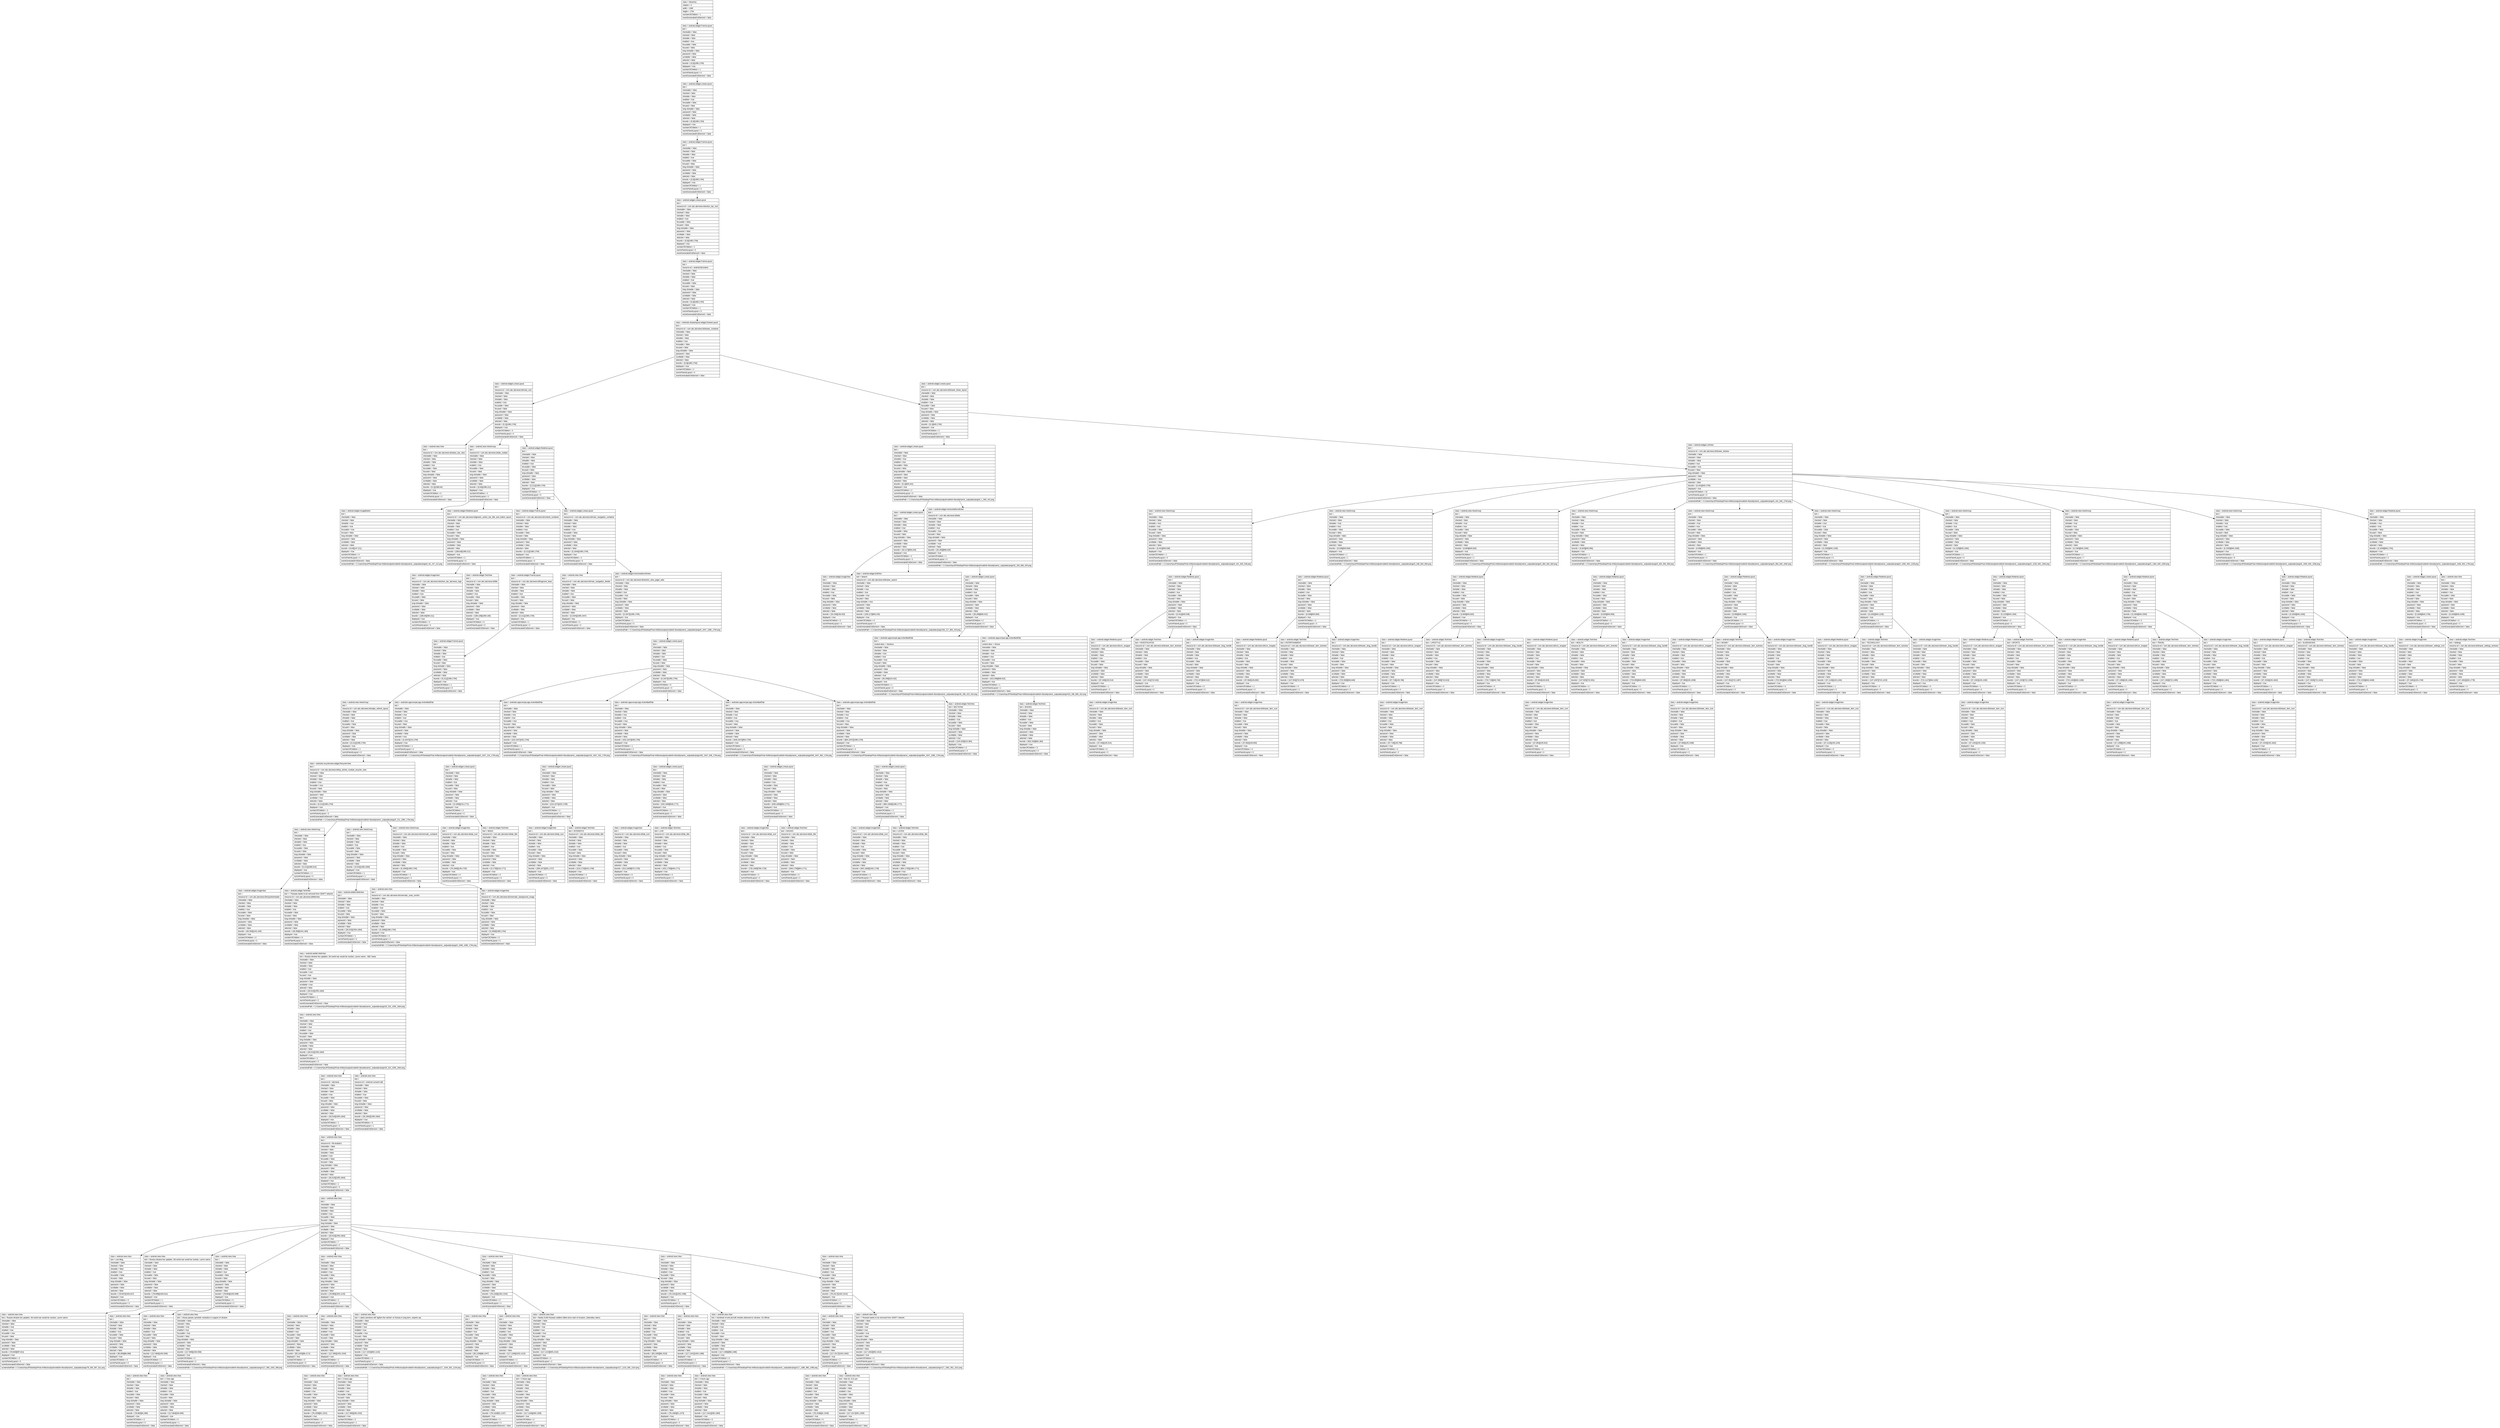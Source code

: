 digraph Layout {

	node [shape=record fontname=Arial];

	0	[label="{class = hierarchy\l|rotation = 0\l|width = 1080\l|height = 1794\l|numberOfChildren = 1\l|eventGeneratedOnElement = false \l}"]
	1	[label="{class = android.widget.FrameLayout\l|text = \l|checkable = false\l|checked = false\l|clickable = false\l|enabled = true\l|focusable = false\l|focused = false\l|long-clickable = false\l|password = false\l|scrollable = false\l|selected = false\l|bounds = [0,0][1080,1794]\l|displayed = true\l|numberOfChildren = 1\l|numInParentLayout = 0\l|eventGeneratedOnElement = false \l}"]
	2	[label="{class = android.widget.LinearLayout\l|text = \l|checkable = false\l|checked = false\l|clickable = false\l|enabled = true\l|focusable = false\l|focused = false\l|long-clickable = false\l|password = false\l|scrollable = false\l|selected = false\l|bounds = [0,0][1080,1794]\l|displayed = true\l|numberOfChildren = 1\l|numInParentLayout = 0\l|eventGeneratedOnElement = false \l}"]
	3	[label="{class = android.widget.FrameLayout\l|text = \l|checkable = false\l|checked = false\l|clickable = false\l|enabled = true\l|focusable = false\l|focused = false\l|long-clickable = false\l|password = false\l|scrollable = false\l|selected = false\l|bounds = [0,0][1080,1794]\l|displayed = true\l|numberOfChildren = 1\l|numInParentLayout = 0\l|eventGeneratedOnElement = false \l}"]
	4	[label="{class = android.widget.LinearLayout\l|text = \l|resource-id = com.abc.abcnews:id/action_bar_root\l|checkable = false\l|checked = false\l|clickable = false\l|enabled = true\l|focusable = false\l|focused = false\l|long-clickable = false\l|password = false\l|scrollable = false\l|selected = false\l|bounds = [0,0][1080,1794]\l|displayed = true\l|numberOfChildren = 1\l|numInParentLayout = 0\l|eventGeneratedOnElement = false \l}"]
	5	[label="{class = android.widget.FrameLayout\l|text = \l|resource-id = android:id/content\l|checkable = false\l|checked = false\l|clickable = false\l|enabled = true\l|focusable = false\l|focused = false\l|long-clickable = false\l|password = false\l|scrollable = false\l|selected = false\l|bounds = [0,0][1080,1794]\l|displayed = true\l|numberOfChildren = 1\l|numInParentLayout = 0\l|eventGeneratedOnElement = false \l}"]
	6	[label="{class = androidx.drawerlayout.widget.DrawerLayout\l|text = \l|resource-id = com.abc.abcnews:id/drawer_container\l|checkable = false\l|checked = false\l|clickable = false\l|enabled = true\l|focusable = false\l|focused = false\l|long-clickable = false\l|password = false\l|scrollable = false\l|selected = false\l|bounds = [0,0][1080,1794]\l|displayed = true\l|numberOfChildren = 2\l|numInParentLayout = 0\l|eventGeneratedOnElement = false \l}"]
	7	[label="{class = android.widget.LinearLayout\l|text = \l|resource-id = com.abc.abcnews:id/main_root\l|checkable = false\l|checked = false\l|clickable = false\l|enabled = true\l|focusable = false\l|focused = false\l|long-clickable = false\l|password = false\l|scrollable = false\l|selected = false\l|bounds = [0,1][1080,1794]\l|displayed = true\l|numberOfChildren = 3\l|numInParentLayout = 0\l|eventGeneratedOnElement = false \l}"]
	8	[label="{class = android.widget.LinearLayout\l|text = \l|resource-id = com.abc.abcnews:id/drawer_linear_layout\l|checkable = false\l|checked = false\l|clickable = false\l|enabled = true\l|focusable = false\l|focused = false\l|long-clickable = false\l|password = false\l|scrollable = false\l|selected = false\l|bounds = [0,1][840,1794]\l|displayed = true\l|numberOfChildren = 2\l|numInParentLayout = 1\l|eventGeneratedOnElement = false \l}"]
	9	[label="{class = android.view.View\l|text = \l|resource-id = com.abc.abcnews:id/status_bar_view\l|checkable = false\l|checked = false\l|clickable = false\l|enabled = true\l|focusable = false\l|focused = false\l|long-clickable = false\l|password = false\l|scrollable = false\l|selected = false\l|bounds = [0,1][1080,64]\l|displayed = true\l|numberOfChildren = 0\l|numInParentLayout = 0\l|eventGeneratedOnElement = false \l}"]
	10	[label="{class = android.view.ViewGroup\l|text = \l|resource-id = com.abc.abcnews:id/abc_toolbar\l|checkable = false\l|checked = false\l|clickable = false\l|enabled = true\l|focusable = false\l|focused = false\l|long-clickable = false\l|password = false\l|scrollable = false\l|selected = false\l|bounds = [0,64][1080,211]\l|displayed = true\l|numberOfChildren = 2\l|numInParentLayout = 0\l|eventGeneratedOnElement = false \l}"]
	11	[label="{class = android.widget.RelativeLayout\l|text = \l|checkable = false\l|checked = false\l|clickable = false\l|enabled = true\l|focusable = false\l|focused = false\l|long-clickable = false\l|password = false\l|scrollable = false\l|selected = false\l|bounds = [0,211][1080,1794]\l|displayed = true\l|numberOfChildren = 2\l|numInParentLayout = 0\l|eventGeneratedOnElement = false \l}"]
	12	[label="{class = android.widget.LinearLayout\l|text = \l|checkable = false\l|checked = false\l|clickable = true\l|enabled = true\l|focusable = false\l|focused = false\l|long-clickable = false\l|password = false\l|scrollable = false\l|selected = false\l|bounds = [0,1][840,441]\l|displayed = true\l|numberOfChildren = 2\l|numInParentLayout = 0\l|eventGeneratedOnElement = false \l|screenshotPath = C:/Users/HyoJP/Desktop/Final-Artifacts\output\models\9-About\dynamic_output\abc/pngs/0_1_840_441.png\l}"]
	13	[label="{class = android.widget.ListView\l|text = \l|resource-id = com.abc.abcnews:id/drawer_listview\l|checkable = false\l|checked = false\l|clickable = false\l|enabled = true\l|focusable = true\l|focused = false\l|long-clickable = false\l|password = false\l|scrollable = true\l|selected = false\l|bounds = [0,441][840,1794]\l|displayed = true\l|numberOfChildren = 10\l|numInParentLayout = 0\l|eventGeneratedOnElement = false \l|screenshotPath = C:/Users/HyoJP/Desktop/Final-Artifacts\output\models\9-About\dynamic_output\abc/pngs/0_441_840_1794.png\l}"]
	14	[label="{class = android.widget.ImageButton\l|text = \l|checkable = false\l|checked = false\l|clickable = true\l|enabled = true\l|focusable = true\l|focused = false\l|long-clickable = false\l|password = false\l|scrollable = false\l|selected = false\l|bounds = [0,64][147,211]\l|displayed = true\l|numberOfChildren = 0\l|numInParentLayout = 0\l|eventGeneratedOnElement = false \l|screenshotPath = C:/Users/HyoJP/Desktop/Final-Artifacts\output\models\9-About\dynamic_output\abc/pngs/0_64_147_211.png\l}"]
	15	[label="{class = android.widget.RelativeLayout\l|text = \l|resource-id = com.abc.abcnews:id/generic_action_bar_title_and_button_layout\l|checkable = false\l|checked = false\l|clickable = false\l|enabled = true\l|focusable = false\l|focused = false\l|long-clickable = false\l|password = false\l|scrollable = false\l|selected = false\l|bounds = [189,64][1080,211]\l|displayed = true\l|numberOfChildren = 2\l|numInParentLayout = 0\l|eventGeneratedOnElement = false \l}"]
	16	[label="{class = android.widget.FrameLayout\l|text = \l|resource-id = com.abc.abcnews:id/content_container\l|checkable = false\l|checked = false\l|clickable = false\l|enabled = true\l|focusable = false\l|focused = false\l|long-clickable = false\l|password = false\l|scrollable = false\l|selected = false\l|bounds = [0,211][1080,1794]\l|displayed = true\l|numberOfChildren = 1\l|numInParentLayout = 0\l|eventGeneratedOnElement = false \l}"]
	17	[label="{class = android.widget.LinearLayout\l|text = \l|resource-id = com.abc.abcnews:id/main_navigation_container\l|checkable = false\l|checked = false\l|clickable = false\l|enabled = true\l|focusable = false\l|focused = false\l|long-clickable = false\l|password = false\l|scrollable = false\l|selected = false\l|bounds = [0,1644][1080,1794]\l|displayed = true\l|numberOfChildren = 2\l|numInParentLayout = 0\l|eventGeneratedOnElement = false \l}"]
	18	[label="{class = android.widget.LinearLayout\l|text = \l|checkable = false\l|checked = false\l|clickable = false\l|enabled = true\l|focusable = false\l|focused = false\l|long-clickable = false\l|password = false\l|scrollable = false\l|selected = false\l|bounds = [34,117][806,243]\l|displayed = true\l|numberOfChildren = 2\l|numInParentLayout = 0\l|eventGeneratedOnElement = false \l}"]
	19	[label="{class = android.widget.HorizontalScrollView\l|text = \l|resource-id = com.abc.abcnews:id/tabs\l|checkable = false\l|checked = false\l|clickable = false\l|enabled = true\l|focusable = true\l|focused = false\l|long-clickable = false\l|password = false\l|scrollable = true\l|selected = false\l|bounds = [32,293][808,425]\l|displayed = true\l|numberOfChildren = 1\l|numInParentLayout = 0\l|eventGeneratedOnElement = false \l|screenshotPath = C:/Users/HyoJP/Desktop/Final-Artifacts\output\models\9-About\dynamic_output\abc/pngs/32_293_808_425.png\l}"]
	20	[label="{class = android.view.ViewGroup\l|text = \l|checkable = false\l|checked = false\l|clickable = true\l|enabled = true\l|focusable = false\l|focused = false\l|long-clickable = false\l|password = false\l|scrollable = false\l|selected = false\l|bounds = [0,441][840,548]\l|displayed = true\l|numberOfChildren = 1\l|numInParentLayout = 0\l|eventGeneratedOnElement = false \l|screenshotPath = C:/Users/HyoJP/Desktop/Final-Artifacts\output\models\9-About\dynamic_output\abc/pngs/0_441_840_548.png\l}"]
	21	[label="{class = android.view.ViewGroup\l|text = \l|checkable = false\l|checked = false\l|clickable = true\l|enabled = true\l|focusable = false\l|focused = false\l|long-clickable = false\l|password = false\l|scrollable = false\l|selected = false\l|bounds = [0,548][840,684]\l|displayed = true\l|numberOfChildren = 1\l|numInParentLayout = 1\l|eventGeneratedOnElement = false \l|screenshotPath = C:/Users/HyoJP/Desktop/Final-Artifacts\output\models\9-About\dynamic_output\abc/pngs/0_548_840_684.png\l}"]
	22	[label="{class = android.view.ViewGroup\l|text = \l|checkable = false\l|checked = false\l|clickable = true\l|enabled = true\l|focusable = false\l|focused = false\l|long-clickable = false\l|password = false\l|scrollable = false\l|selected = false\l|bounds = [0,684][840,820]\l|displayed = true\l|numberOfChildren = 1\l|numInParentLayout = 2\l|eventGeneratedOnElement = false \l|screenshotPath = C:/Users/HyoJP/Desktop/Final-Artifacts\output\models\9-About\dynamic_output\abc/pngs/0_684_840_820.png\l}"]
	23	[label="{class = android.view.ViewGroup\l|text = \l|checkable = false\l|checked = false\l|clickable = true\l|enabled = true\l|focusable = false\l|focused = false\l|long-clickable = false\l|password = false\l|scrollable = false\l|selected = false\l|bounds = [0,820][840,956]\l|displayed = true\l|numberOfChildren = 1\l|numInParentLayout = 3\l|eventGeneratedOnElement = false \l|screenshotPath = C:/Users/HyoJP/Desktop/Final-Artifacts\output\models\9-About\dynamic_output\abc/pngs/0_820_840_956.png\l}"]
	24	[label="{class = android.view.ViewGroup\l|text = \l|checkable = false\l|checked = false\l|clickable = true\l|enabled = true\l|focusable = false\l|focused = false\l|long-clickable = false\l|password = false\l|scrollable = false\l|selected = false\l|bounds = [0,956][840,1092]\l|displayed = true\l|numberOfChildren = 1\l|numInParentLayout = 4\l|eventGeneratedOnElement = false \l|screenshotPath = C:/Users/HyoJP/Desktop/Final-Artifacts\output\models\9-About\dynamic_output\abc/pngs/0_956_840_1092.png\l}"]
	25	[label="{class = android.view.ViewGroup\l|text = \l|checkable = false\l|checked = false\l|clickable = true\l|enabled = true\l|focusable = false\l|focused = false\l|long-clickable = false\l|password = false\l|scrollable = false\l|selected = false\l|bounds = [0,1092][840,1228]\l|displayed = true\l|numberOfChildren = 1\l|numInParentLayout = 5\l|eventGeneratedOnElement = false \l|screenshotPath = C:/Users/HyoJP/Desktop/Final-Artifacts\output\models\9-About\dynamic_output\abc/pngs/0_1092_840_1228.png\l}"]
	26	[label="{class = android.view.ViewGroup\l|text = \l|checkable = false\l|checked = false\l|clickable = true\l|enabled = true\l|focusable = false\l|focused = false\l|long-clickable = false\l|password = false\l|scrollable = false\l|selected = false\l|bounds = [0,1228][840,1364]\l|displayed = true\l|numberOfChildren = 1\l|numInParentLayout = 6\l|eventGeneratedOnElement = false \l|screenshotPath = C:/Users/HyoJP/Desktop/Final-Artifacts\output\models\9-About\dynamic_output\abc/pngs/0_1228_840_1364.png\l}"]
	27	[label="{class = android.view.ViewGroup\l|text = \l|checkable = false\l|checked = false\l|clickable = true\l|enabled = true\l|focusable = false\l|focused = false\l|long-clickable = false\l|password = false\l|scrollable = false\l|selected = false\l|bounds = [0,1364][840,1500]\l|displayed = true\l|numberOfChildren = 1\l|numInParentLayout = 7\l|eventGeneratedOnElement = false \l|screenshotPath = C:/Users/HyoJP/Desktop/Final-Artifacts\output\models\9-About\dynamic_output\abc/pngs/0_1364_840_1500.png\l}"]
	28	[label="{class = android.view.ViewGroup\l|text = \l|checkable = false\l|checked = false\l|clickable = true\l|enabled = true\l|focusable = false\l|focused = false\l|long-clickable = false\l|password = false\l|scrollable = false\l|selected = false\l|bounds = [0,1500][840,1636]\l|displayed = true\l|numberOfChildren = 1\l|numInParentLayout = 8\l|eventGeneratedOnElement = false \l|screenshotPath = C:/Users/HyoJP/Desktop/Final-Artifacts\output\models\9-About\dynamic_output\abc/pngs/0_1500_840_1636.png\l}"]
	29	[label="{class = android.widget.RelativeLayout\l|text = \l|checkable = false\l|checked = false\l|clickable = true\l|enabled = true\l|focusable = false\l|focused = false\l|long-clickable = false\l|password = false\l|scrollable = false\l|selected = false\l|bounds = [0,1636][840,1794]\l|displayed = true\l|numberOfChildren = 2\l|numInParentLayout = 0\l|eventGeneratedOnElement = false \l|screenshotPath = C:/Users/HyoJP/Desktop/Final-Artifacts\output\models\9-About\dynamic_output\abc/pngs/0_1636_840_1794.png\l}"]
	30	[label="{class = android.widget.ImageView\l|text = \l|resource-id = com.abc.abcnews:id/action_bar_abcnews_logo\l|checkable = false\l|checked = false\l|clickable = false\l|enabled = true\l|focusable = false\l|focused = false\l|long-clickable = false\l|password = false\l|scrollable = false\l|selected = false\l|bounds = [189,64][484,211]\l|displayed = true\l|numberOfChildren = 0\l|numInParentLayout = 0\l|eventGeneratedOnElement = false \l}"]
	31	[label="{class = android.widget.TextView\l|text = \l|resource-id = com.abc.abcnews:id/title\l|checkable = false\l|checked = false\l|clickable = false\l|enabled = true\l|focusable = false\l|focused = false\l|long-clickable = false\l|password = false\l|scrollable = false\l|selected = false\l|bounds = [189,109][1080,166]\l|displayed = true\l|numberOfChildren = 0\l|numInParentLayout = 0\l|eventGeneratedOnElement = false \l}"]
	32	[label="{class = android.widget.FrameLayout\l|text = \l|resource-id = com.abc.abcnews:id/fragment_base\l|checkable = false\l|checked = false\l|clickable = false\l|enabled = true\l|focusable = false\l|focused = false\l|long-clickable = false\l|password = false\l|scrollable = false\l|selected = false\l|bounds = [0,211][1080,1794]\l|displayed = true\l|numberOfChildren = 1\l|numInParentLayout = 0\l|eventGeneratedOnElement = false \l}"]
	33	[label="{class = android.view.View\l|text = \l|resource-id = com.abc.abcnews:id/main_navigation_divider\l|checkable = false\l|checked = false\l|clickable = false\l|enabled = true\l|focusable = false\l|focused = false\l|long-clickable = false\l|password = false\l|scrollable = false\l|selected = false\l|bounds = [0,1644][1080,1647]\l|displayed = true\l|numberOfChildren = 0\l|numInParentLayout = 0\l|eventGeneratedOnElement = false \l}"]
	34	[label="{class = android.widget.HorizontalScrollView\l|text = \l|resource-id = com.abc.abcnews:id/section_view_pager_tabs\l|checkable = false\l|checked = false\l|clickable = false\l|enabled = true\l|focusable = true\l|focused = false\l|long-clickable = false\l|password = false\l|scrollable = false\l|selected = false\l|bounds = [0,1647][1080,1794]\l|displayed = true\l|numberOfChildren = 1\l|numInParentLayout = 0\l|eventGeneratedOnElement = false \l|screenshotPath = C:/Users/HyoJP/Desktop/Final-Artifacts\output\models\9-About\dynamic_output\abc/pngs/0_1647_1080_1794.png\l}"]
	35	[label="{class = android.widget.ImageView\l|text = \l|checkable = false\l|checked = false\l|clickable = false\l|enabled = true\l|focusable = false\l|focused = false\l|long-clickable = false\l|password = false\l|scrollable = false\l|selected = false\l|bounds = [34,156][158,203]\l|displayed = true\l|numberOfChildren = 0\l|numInParentLayout = 0\l|eventGeneratedOnElement = false \l}"]
	36	[label="{class = android.widget.EditText\l|text = Search\l|resource-id = com.abc.abcnews:id/drawer_search\l|checkable = false\l|checked = false\l|clickable = true\l|enabled = true\l|focusable = true\l|focused = false\l|long-clickable = true\l|password = false\l|scrollable = false\l|selected = false\l|bounds = [158,117][806,243]\l|displayed = true\l|numberOfChildren = 0\l|numInParentLayout = 0\l|eventGeneratedOnElement = false \l|screenshotPath = C:/Users/HyoJP/Desktop/Final-Artifacts\output\models\9-About\dynamic_output\abc/pngs/158_117_806_243.png\l}"]
	37	[label="{class = android.widget.LinearLayout\l|text = \l|checkable = false\l|checked = false\l|clickable = false\l|enabled = true\l|focusable = false\l|focused = false\l|long-clickable = false\l|password = false\l|scrollable = false\l|selected = false\l|bounds = [35,296][808,422]\l|displayed = true\l|numberOfChildren = 2\l|numInParentLayout = 0\l|eventGeneratedOnElement = false \l}"]
	38	[label="{class = android.widget.RelativeLayout\l|text = \l|checkable = false\l|checked = false\l|clickable = false\l|enabled = true\l|focusable = false\l|focused = false\l|long-clickable = false\l|password = false\l|scrollable = false\l|selected = false\l|bounds = [0,441][840,548]\l|displayed = true\l|numberOfChildren = 3\l|numInParentLayout = 0\l|eventGeneratedOnElement = false \l}"]
	39	[label="{class = android.widget.RelativeLayout\l|text = \l|checkable = false\l|checked = false\l|clickable = false\l|enabled = true\l|focusable = false\l|focused = false\l|long-clickable = false\l|password = false\l|scrollable = false\l|selected = false\l|bounds = [0,548][840,684]\l|displayed = true\l|numberOfChildren = 3\l|numInParentLayout = 0\l|eventGeneratedOnElement = false \l}"]
	40	[label="{class = android.widget.RelativeLayout\l|text = \l|checkable = false\l|checked = false\l|clickable = false\l|enabled = true\l|focusable = false\l|focused = false\l|long-clickable = false\l|password = false\l|scrollable = false\l|selected = false\l|bounds = [0,684][840,820]\l|displayed = true\l|numberOfChildren = 3\l|numInParentLayout = 0\l|eventGeneratedOnElement = false \l}"]
	41	[label="{class = android.widget.RelativeLayout\l|text = \l|checkable = false\l|checked = false\l|clickable = false\l|enabled = true\l|focusable = false\l|focused = false\l|long-clickable = false\l|password = false\l|scrollable = false\l|selected = false\l|bounds = [0,820][840,956]\l|displayed = true\l|numberOfChildren = 3\l|numInParentLayout = 0\l|eventGeneratedOnElement = false \l}"]
	42	[label="{class = android.widget.RelativeLayout\l|text = \l|checkable = false\l|checked = false\l|clickable = false\l|enabled = true\l|focusable = false\l|focused = false\l|long-clickable = false\l|password = false\l|scrollable = false\l|selected = false\l|bounds = [0,956][840,1092]\l|displayed = true\l|numberOfChildren = 3\l|numInParentLayout = 0\l|eventGeneratedOnElement = false \l}"]
	43	[label="{class = android.widget.RelativeLayout\l|text = \l|checkable = false\l|checked = false\l|clickable = false\l|enabled = true\l|focusable = false\l|focused = false\l|long-clickable = false\l|password = false\l|scrollable = false\l|selected = false\l|bounds = [0,1092][840,1228]\l|displayed = true\l|numberOfChildren = 3\l|numInParentLayout = 0\l|eventGeneratedOnElement = false \l}"]
	44	[label="{class = android.widget.RelativeLayout\l|text = \l|checkable = false\l|checked = false\l|clickable = false\l|enabled = true\l|focusable = false\l|focused = false\l|long-clickable = false\l|password = false\l|scrollable = false\l|selected = false\l|bounds = [0,1228][840,1364]\l|displayed = true\l|numberOfChildren = 3\l|numInParentLayout = 0\l|eventGeneratedOnElement = false \l}"]
	45	[label="{class = android.widget.RelativeLayout\l|text = \l|checkable = false\l|checked = false\l|clickable = false\l|enabled = true\l|focusable = false\l|focused = false\l|long-clickable = false\l|password = false\l|scrollable = false\l|selected = false\l|bounds = [0,1364][840,1500]\l|displayed = true\l|numberOfChildren = 3\l|numInParentLayout = 0\l|eventGeneratedOnElement = false \l}"]
	46	[label="{class = android.widget.RelativeLayout\l|text = \l|checkable = false\l|checked = false\l|clickable = false\l|enabled = true\l|focusable = false\l|focused = false\l|long-clickable = false\l|password = false\l|scrollable = false\l|selected = false\l|bounds = [0,1500][840,1636]\l|displayed = true\l|numberOfChildren = 3\l|numInParentLayout = 0\l|eventGeneratedOnElement = false \l}"]
	47	[label="{class = android.widget.LinearLayout\l|text = \l|checkable = false\l|checked = false\l|clickable = false\l|enabled = true\l|focusable = false\l|focused = false\l|long-clickable = false\l|password = false\l|scrollable = false\l|selected = false\l|bounds = [0,1636][840,1794]\l|displayed = true\l|numberOfChildren = 2\l|numInParentLayout = 0\l|eventGeneratedOnElement = false \l}"]
	48	[label="{class = android.view.View\l|text = \l|checkable = false\l|checked = false\l|clickable = false\l|enabled = true\l|focusable = false\l|focused = false\l|long-clickable = false\l|password = false\l|scrollable = false\l|selected = false\l|bounds = [0,1636][840,1639]\l|displayed = true\l|numberOfChildren = 0\l|numInParentLayout = 0\l|eventGeneratedOnElement = false \l}"]
	49	[label="{class = android.widget.FrameLayout\l|text = \l|checkable = false\l|checked = false\l|clickable = false\l|enabled = true\l|focusable = false\l|focused = false\l|long-clickable = false\l|password = false\l|scrollable = false\l|selected = false\l|bounds = [0,211][1080,1794]\l|displayed = true\l|numberOfChildren = 1\l|numInParentLayout = 0\l|eventGeneratedOnElement = false \l}"]
	50	[label="{class = android.widget.LinearLayout\l|text = \l|checkable = false\l|checked = false\l|clickable = false\l|enabled = true\l|focusable = false\l|focused = false\l|long-clickable = false\l|password = false\l|scrollable = false\l|selected = false\l|bounds = [0,1647][1080,1794]\l|displayed = true\l|numberOfChildren = 5\l|numInParentLayout = 0\l|eventGeneratedOnElement = false \l}"]
	51	[label="{class = androidx.appcompat.app.ActionBar$Tab\l|text = \l|content-desc = Sections\l|checkable = false\l|checked = false\l|clickable = true\l|enabled = true\l|focusable = true\l|focused = false\l|long-clickable = false\l|password = false\l|scrollable = false\l|selected = true\l|bounds = [35,296][423,422]\l|displayed = true\l|numberOfChildren = 1\l|numInParentLayout = 0\l|eventGeneratedOnElement = false \l|screenshotPath = C:/Users/HyoJP/Desktop/Final-Artifacts\output\models\9-About\dynamic_output\abc/pngs/35_296_423_422.png\l}"]
	52	[label="{class = androidx.appcompat.app.ActionBar$Tab\l|text = \l|content-desc = Shows\l|checkable = false\l|checked = false\l|clickable = true\l|enabled = true\l|focusable = true\l|focused = false\l|long-clickable = false\l|password = false\l|scrollable = false\l|selected = false\l|bounds = [423,296][808,422]\l|displayed = true\l|numberOfChildren = 1\l|numInParentLayout = 1\l|eventGeneratedOnElement = false \l|screenshotPath = C:/Users/HyoJP/Desktop/Final-Artifacts\output\models\9-About\dynamic_output\abc/pngs/423_296_808_422.png\l}"]
	53	[label="{class = android.widget.RelativeLayout\l|text = \l|resource-id = com.abc.abcnews:id/icon_wrapper\l|checkable = false\l|checked = false\l|clickable = false\l|enabled = true\l|focusable = false\l|focused = false\l|long-clickable = false\l|password = false\l|scrollable = false\l|selected = false\l|bounds = [37,446][105,514]\l|displayed = true\l|numberOfChildren = 1\l|numInParentLayout = 0\l|eventGeneratedOnElement = false \l}"]
	54	[label="{class = android.widget.TextView\l|text = INVESTIGATIVE\l|resource-id = com.abc.abcnews:id/drawer_item_textview\l|checkable = false\l|checked = false\l|clickable = false\l|enabled = true\l|focusable = false\l|focused = false\l|long-clickable = false\l|password = false\l|scrollable = false\l|selected = false\l|bounds = [147,441][722,543]\l|displayed = true\l|numberOfChildren = 0\l|numInParentLayout = 0\l|eventGeneratedOnElement = false \l}"]
	55	[label="{class = android.widget.ImageView\l|text = \l|resource-id = com.abc.abcnews:id/drawer_drag_handle\l|checkable = false\l|checked = false\l|clickable = false\l|enabled = true\l|focusable = false\l|focused = false\l|long-clickable = false\l|password = false\l|scrollable = false\l|selected = false\l|bounds = [722,447][840,512]\l|displayed = true\l|numberOfChildren = 0\l|numInParentLayout = 0\l|eventGeneratedOnElement = false \l}"]
	56	[label="{class = android.widget.RelativeLayout\l|text = \l|resource-id = com.abc.abcnews:id/icon_wrapper\l|checkable = false\l|checked = false\l|clickable = false\l|enabled = true\l|focusable = false\l|focused = false\l|long-clickable = false\l|password = false\l|scrollable = false\l|selected = false\l|bounds = [37,582][105,650]\l|displayed = true\l|numberOfChildren = 1\l|numInParentLayout = 0\l|eventGeneratedOnElement = false \l}"]
	57	[label="{class = android.widget.TextView\l|text = ENTERTAINMENT\l|resource-id = com.abc.abcnews:id/drawer_item_textview\l|checkable = false\l|checked = false\l|clickable = false\l|enabled = true\l|focusable = false\l|focused = false\l|long-clickable = false\l|password = false\l|scrollable = false\l|selected = false\l|bounds = [147,553][722,679]\l|displayed = true\l|numberOfChildren = 0\l|numInParentLayout = 0\l|eventGeneratedOnElement = false \l}"]
	58	[label="{class = android.widget.ImageView\l|text = \l|resource-id = com.abc.abcnews:id/drawer_drag_handle\l|checkable = false\l|checked = false\l|clickable = false\l|enabled = true\l|focusable = false\l|focused = false\l|long-clickable = false\l|password = false\l|scrollable = false\l|selected = false\l|bounds = [722,583][840,648]\l|displayed = true\l|numberOfChildren = 0\l|numInParentLayout = 0\l|eventGeneratedOnElement = false \l}"]
	59	[label="{class = android.widget.RelativeLayout\l|text = \l|resource-id = com.abc.abcnews:id/icon_wrapper\l|checkable = false\l|checked = false\l|clickable = false\l|enabled = true\l|focusable = false\l|focused = false\l|long-clickable = false\l|password = false\l|scrollable = false\l|selected = false\l|bounds = [37,718][105,786]\l|displayed = true\l|numberOfChildren = 1\l|numInParentLayout = 0\l|eventGeneratedOnElement = false \l}"]
	60	[label="{class = android.widget.TextView\l|text = LIFESTYLE\l|resource-id = com.abc.abcnews:id/drawer_item_textview\l|checkable = false\l|checked = false\l|clickable = false\l|enabled = true\l|focusable = false\l|focused = false\l|long-clickable = false\l|password = false\l|scrollable = false\l|selected = false\l|bounds = [147,689][722,815]\l|displayed = true\l|numberOfChildren = 0\l|numInParentLayout = 0\l|eventGeneratedOnElement = false \l}"]
	61	[label="{class = android.widget.ImageView\l|text = \l|resource-id = com.abc.abcnews:id/drawer_drag_handle\l|checkable = false\l|checked = false\l|clickable = false\l|enabled = true\l|focusable = false\l|focused = false\l|long-clickable = false\l|password = false\l|scrollable = false\l|selected = false\l|bounds = [722,719][840,784]\l|displayed = true\l|numberOfChildren = 0\l|numInParentLayout = 0\l|eventGeneratedOnElement = false \l}"]
	62	[label="{class = android.widget.RelativeLayout\l|text = \l|resource-id = com.abc.abcnews:id/icon_wrapper\l|checkable = false\l|checked = false\l|clickable = false\l|enabled = true\l|focusable = false\l|focused = false\l|long-clickable = false\l|password = false\l|scrollable = false\l|selected = false\l|bounds = [37,854][105,922]\l|displayed = true\l|numberOfChildren = 1\l|numInParentLayout = 0\l|eventGeneratedOnElement = false \l}"]
	63	[label="{class = android.widget.TextView\l|text = HEALTH\l|resource-id = com.abc.abcnews:id/drawer_item_textview\l|checkable = false\l|checked = false\l|clickable = false\l|enabled = true\l|focusable = false\l|focused = false\l|long-clickable = false\l|password = false\l|scrollable = false\l|selected = false\l|bounds = [147,825][722,951]\l|displayed = true\l|numberOfChildren = 0\l|numInParentLayout = 0\l|eventGeneratedOnElement = false \l}"]
	64	[label="{class = android.widget.ImageView\l|text = \l|resource-id = com.abc.abcnews:id/drawer_drag_handle\l|checkable = false\l|checked = false\l|clickable = false\l|enabled = true\l|focusable = false\l|focused = false\l|long-clickable = false\l|password = false\l|scrollable = false\l|selected = false\l|bounds = [722,855][840,920]\l|displayed = true\l|numberOfChildren = 0\l|numInParentLayout = 0\l|eventGeneratedOnElement = false \l}"]
	65	[label="{class = android.widget.RelativeLayout\l|text = \l|resource-id = com.abc.abcnews:id/icon_wrapper\l|checkable = false\l|checked = false\l|clickable = false\l|enabled = true\l|focusable = false\l|focused = false\l|long-clickable = false\l|password = false\l|scrollable = false\l|selected = false\l|bounds = [37,990][105,1058]\l|displayed = true\l|numberOfChildren = 1\l|numInParentLayout = 0\l|eventGeneratedOnElement = false \l}"]
	66	[label="{class = android.widget.TextView\l|text = MONEY\l|resource-id = com.abc.abcnews:id/drawer_item_textview\l|checkable = false\l|checked = false\l|clickable = false\l|enabled = true\l|focusable = false\l|focused = false\l|long-clickable = false\l|password = false\l|scrollable = false\l|selected = false\l|bounds = [147,961][722,1087]\l|displayed = true\l|numberOfChildren = 0\l|numInParentLayout = 0\l|eventGeneratedOnElement = false \l}"]
	67	[label="{class = android.widget.ImageView\l|text = \l|resource-id = com.abc.abcnews:id/drawer_drag_handle\l|checkable = false\l|checked = false\l|clickable = false\l|enabled = true\l|focusable = false\l|focused = false\l|long-clickable = false\l|password = false\l|scrollable = false\l|selected = false\l|bounds = [722,991][840,1056]\l|displayed = true\l|numberOfChildren = 0\l|numInParentLayout = 0\l|eventGeneratedOnElement = false \l}"]
	68	[label="{class = android.widget.RelativeLayout\l|text = \l|resource-id = com.abc.abcnews:id/icon_wrapper\l|checkable = false\l|checked = false\l|clickable = false\l|enabled = true\l|focusable = false\l|focused = false\l|long-clickable = false\l|password = false\l|scrollable = false\l|selected = false\l|bounds = [37,1126][105,1194]\l|displayed = true\l|numberOfChildren = 1\l|numInParentLayout = 0\l|eventGeneratedOnElement = false \l}"]
	69	[label="{class = android.widget.TextView\l|text = TECHNOLOGY\l|resource-id = com.abc.abcnews:id/drawer_item_textview\l|checkable = false\l|checked = false\l|clickable = false\l|enabled = true\l|focusable = false\l|focused = false\l|long-clickable = false\l|password = false\l|scrollable = false\l|selected = false\l|bounds = [147,1097][722,1223]\l|displayed = true\l|numberOfChildren = 0\l|numInParentLayout = 0\l|eventGeneratedOnElement = false \l}"]
	70	[label="{class = android.widget.ImageView\l|text = \l|resource-id = com.abc.abcnews:id/drawer_drag_handle\l|checkable = false\l|checked = false\l|clickable = false\l|enabled = true\l|focusable = false\l|focused = false\l|long-clickable = false\l|password = false\l|scrollable = false\l|selected = false\l|bounds = [722,1127][840,1192]\l|displayed = true\l|numberOfChildren = 0\l|numInParentLayout = 0\l|eventGeneratedOnElement = false \l}"]
	71	[label="{class = android.widget.RelativeLayout\l|text = \l|resource-id = com.abc.abcnews:id/icon_wrapper\l|checkable = false\l|checked = false\l|clickable = false\l|enabled = true\l|focusable = false\l|focused = false\l|long-clickable = false\l|password = false\l|scrollable = false\l|selected = false\l|bounds = [37,1262][105,1330]\l|displayed = true\l|numberOfChildren = 1\l|numInParentLayout = 0\l|eventGeneratedOnElement = false \l}"]
	72	[label="{class = android.widget.TextView\l|text = SPORTS\l|resource-id = com.abc.abcnews:id/drawer_item_textview\l|checkable = false\l|checked = false\l|clickable = false\l|enabled = true\l|focusable = false\l|focused = false\l|long-clickable = false\l|password = false\l|scrollable = false\l|selected = false\l|bounds = [147,1233][722,1359]\l|displayed = true\l|numberOfChildren = 0\l|numInParentLayout = 0\l|eventGeneratedOnElement = false \l}"]
	73	[label="{class = android.widget.ImageView\l|text = \l|resource-id = com.abc.abcnews:id/drawer_drag_handle\l|checkable = false\l|checked = false\l|clickable = false\l|enabled = true\l|focusable = false\l|focused = false\l|long-clickable = false\l|password = false\l|scrollable = false\l|selected = false\l|bounds = [722,1263][840,1328]\l|displayed = true\l|numberOfChildren = 0\l|numInParentLayout = 0\l|eventGeneratedOnElement = false \l}"]
	74	[label="{class = android.widget.RelativeLayout\l|text = \l|resource-id = com.abc.abcnews:id/icon_wrapper\l|checkable = false\l|checked = false\l|clickable = false\l|enabled = true\l|focusable = false\l|focused = false\l|long-clickable = false\l|password = false\l|scrollable = false\l|selected = false\l|bounds = [37,1398][105,1466]\l|displayed = true\l|numberOfChildren = 1\l|numInParentLayout = 0\l|eventGeneratedOnElement = false \l}"]
	75	[label="{class = android.widget.TextView\l|text = TRAVEL\l|resource-id = com.abc.abcnews:id/drawer_item_textview\l|checkable = false\l|checked = false\l|clickable = false\l|enabled = true\l|focusable = false\l|focused = false\l|long-clickable = false\l|password = false\l|scrollable = false\l|selected = false\l|bounds = [147,1369][722,1495]\l|displayed = true\l|numberOfChildren = 0\l|numInParentLayout = 0\l|eventGeneratedOnElement = false \l}"]
	76	[label="{class = android.widget.ImageView\l|text = \l|resource-id = com.abc.abcnews:id/drawer_drag_handle\l|checkable = false\l|checked = false\l|clickable = false\l|enabled = true\l|focusable = false\l|focused = false\l|long-clickable = false\l|password = false\l|scrollable = false\l|selected = false\l|bounds = [722,1399][840,1464]\l|displayed = true\l|numberOfChildren = 0\l|numInParentLayout = 0\l|eventGeneratedOnElement = false \l}"]
	77	[label="{class = android.widget.RelativeLayout\l|text = \l|resource-id = com.abc.abcnews:id/icon_wrapper\l|checkable = false\l|checked = false\l|clickable = false\l|enabled = true\l|focusable = false\l|focused = false\l|long-clickable = false\l|password = false\l|scrollable = false\l|selected = false\l|bounds = [37,1534][105,1602]\l|displayed = true\l|numberOfChildren = 1\l|numInParentLayout = 0\l|eventGeneratedOnElement = false \l}"]
	78	[label="{class = android.widget.TextView\l|text = SLIDESHOWS\l|resource-id = com.abc.abcnews:id/drawer_item_textview\l|checkable = false\l|checked = false\l|clickable = false\l|enabled = true\l|focusable = false\l|focused = false\l|long-clickable = false\l|password = false\l|scrollable = false\l|selected = false\l|bounds = [147,1505][722,1631]\l|displayed = true\l|numberOfChildren = 0\l|numInParentLayout = 0\l|eventGeneratedOnElement = false \l}"]
	79	[label="{class = android.widget.ImageView\l|text = \l|resource-id = com.abc.abcnews:id/drawer_drag_handle\l|checkable = false\l|checked = false\l|clickable = false\l|enabled = true\l|focusable = false\l|focused = false\l|long-clickable = false\l|password = false\l|scrollable = false\l|selected = false\l|bounds = [722,1535][840,1600]\l|displayed = true\l|numberOfChildren = 0\l|numInParentLayout = 0\l|eventGeneratedOnElement = false \l}"]
	80	[label="{class = android.widget.ImageView\l|text = \l|resource-id = com.abc.abcnews:id/drawer_settings_icon\l|checkable = false\l|checked = false\l|clickable = false\l|enabled = true\l|focusable = false\l|focused = false\l|long-clickable = false\l|password = false\l|scrollable = false\l|selected = false\l|bounds = [37,1681][105,1749]\l|displayed = true\l|numberOfChildren = 0\l|numInParentLayout = 0\l|eventGeneratedOnElement = false \l}"]
	81	[label="{class = android.widget.TextView\l|text = Settings\l|resource-id = com.abc.abcnews:id/drawer_settings_textview\l|checkable = false\l|checked = false\l|clickable = false\l|enabled = true\l|focusable = false\l|focused = false\l|long-clickable = false\l|password = false\l|scrollable = false\l|selected = false\l|bounds = [147,1652][282,1778]\l|displayed = true\l|numberOfChildren = 0\l|numInParentLayout = 0\l|eventGeneratedOnElement = false \l}"]
	82	[label="{class = android.view.ViewGroup\l|text = \l|resource-id = com.abc.abcnews:id/swipe_refresh_layout\l|checkable = false\l|checked = false\l|clickable = false\l|enabled = true\l|focusable = false\l|focused = false\l|long-clickable = false\l|password = false\l|scrollable = false\l|selected = false\l|bounds = [0,211][1080,1794]\l|displayed = true\l|numberOfChildren = 1\l|numInParentLayout = 0\l|eventGeneratedOnElement = false \l}"]
	83	[label="{class = androidx.appcompat.app.ActionBar$Tab\l|text = \l|checkable = false\l|checked = false\l|clickable = true\l|enabled = true\l|focusable = true\l|focused = false\l|long-clickable = false\l|password = false\l|scrollable = false\l|selected = true\l|bounds = [0,1647][216,1794]\l|displayed = true\l|numberOfChildren = 1\l|numInParentLayout = 0\l|eventGeneratedOnElement = false \l|screenshotPath = C:/Users/HyoJP/Desktop/Final-Artifacts\output\models\9-About\dynamic_output\abc/pngs/0_1647_216_1794.png\l}"]
	84	[label="{class = androidx.appcompat.app.ActionBar$Tab\l|text = \l|checkable = false\l|checked = false\l|clickable = true\l|enabled = true\l|focusable = true\l|focused = false\l|long-clickable = false\l|password = false\l|scrollable = false\l|selected = false\l|bounds = [216,1647][432,1794]\l|displayed = true\l|numberOfChildren = 1\l|numInParentLayout = 1\l|eventGeneratedOnElement = false \l|screenshotPath = C:/Users/HyoJP/Desktop/Final-Artifacts\output\models\9-About\dynamic_output\abc/pngs/216_1647_432_1794.png\l}"]
	85	[label="{class = androidx.appcompat.app.ActionBar$Tab\l|text = \l|checkable = false\l|checked = false\l|clickable = true\l|enabled = true\l|focusable = true\l|focused = false\l|long-clickable = false\l|password = false\l|scrollable = false\l|selected = false\l|bounds = [432,1647][648,1794]\l|displayed = true\l|numberOfChildren = 1\l|numInParentLayout = 2\l|eventGeneratedOnElement = false \l|screenshotPath = C:/Users/HyoJP/Desktop/Final-Artifacts\output\models\9-About\dynamic_output\abc/pngs/432_1647_648_1794.png\l}"]
	86	[label="{class = androidx.appcompat.app.ActionBar$Tab\l|text = \l|checkable = false\l|checked = false\l|clickable = true\l|enabled = true\l|focusable = true\l|focused = false\l|long-clickable = false\l|password = false\l|scrollable = false\l|selected = false\l|bounds = [648,1647][864,1794]\l|displayed = true\l|numberOfChildren = 1\l|numInParentLayout = 3\l|eventGeneratedOnElement = false \l|screenshotPath = C:/Users/HyoJP/Desktop/Final-Artifacts\output\models\9-About\dynamic_output\abc/pngs/648_1647_864_1794.png\l}"]
	87	[label="{class = androidx.appcompat.app.ActionBar$Tab\l|text = \l|checkable = false\l|checked = false\l|clickable = true\l|enabled = true\l|focusable = true\l|focused = false\l|long-clickable = false\l|password = false\l|scrollable = false\l|selected = false\l|bounds = [864,1647][1080,1794]\l|displayed = true\l|numberOfChildren = 1\l|numInParentLayout = 4\l|eventGeneratedOnElement = false \l|screenshotPath = C:/Users/HyoJP/Desktop/Final-Artifacts\output\models\9-About\dynamic_output\abc/pngs/864_1647_1080_1794.png\l}"]
	88	[label="{class = android.widget.TextView\l|text = SECTIONS\l|checkable = false\l|checked = false\l|clickable = false\l|enabled = true\l|focusable = false\l|focused = false\l|long-clickable = false\l|password = false\l|scrollable = false\l|selected = true\l|bounds = [143,333][315,384]\l|displayed = true\l|numberOfChildren = 0\l|numInParentLayout = 0\l|eventGeneratedOnElement = false \l}"]
	89	[label="{class = android.widget.TextView\l|text = SHOWS\l|checkable = false\l|checked = false\l|clickable = false\l|enabled = true\l|focusable = false\l|focused = false\l|long-clickable = false\l|password = false\l|scrollable = false\l|selected = false\l|bounds = [552,333][681,384]\l|displayed = true\l|numberOfChildren = 0\l|numInParentLayout = 0\l|eventGeneratedOnElement = false \l}"]
	90	[label="{class = android.widget.ImageView\l|text = \l|resource-id = com.abc.abcnews:id/drawer_item_icon\l|checkable = false\l|checked = false\l|clickable = false\l|enabled = true\l|focusable = false\l|focused = false\l|long-clickable = false\l|password = false\l|scrollable = false\l|selected = false\l|bounds = [37,446][105,514]\l|displayed = true\l|numberOfChildren = 0\l|numInParentLayout = 0\l|eventGeneratedOnElement = false \l}"]
	91	[label="{class = android.widget.ImageView\l|text = \l|resource-id = com.abc.abcnews:id/drawer_item_icon\l|checkable = false\l|checked = false\l|clickable = false\l|enabled = true\l|focusable = false\l|focused = false\l|long-clickable = false\l|password = false\l|scrollable = false\l|selected = false\l|bounds = [37,582][105,650]\l|displayed = true\l|numberOfChildren = 0\l|numInParentLayout = 0\l|eventGeneratedOnElement = false \l}"]
	92	[label="{class = android.widget.ImageView\l|text = \l|resource-id = com.abc.abcnews:id/drawer_item_icon\l|checkable = false\l|checked = false\l|clickable = false\l|enabled = true\l|focusable = false\l|focused = false\l|long-clickable = false\l|password = false\l|scrollable = false\l|selected = false\l|bounds = [37,718][105,786]\l|displayed = true\l|numberOfChildren = 0\l|numInParentLayout = 0\l|eventGeneratedOnElement = false \l}"]
	93	[label="{class = android.widget.ImageView\l|text = \l|resource-id = com.abc.abcnews:id/drawer_item_icon\l|checkable = false\l|checked = false\l|clickable = false\l|enabled = true\l|focusable = false\l|focused = false\l|long-clickable = false\l|password = false\l|scrollable = false\l|selected = false\l|bounds = [37,854][105,922]\l|displayed = true\l|numberOfChildren = 0\l|numInParentLayout = 0\l|eventGeneratedOnElement = false \l}"]
	94	[label="{class = android.widget.ImageView\l|text = \l|resource-id = com.abc.abcnews:id/drawer_item_icon\l|checkable = false\l|checked = false\l|clickable = false\l|enabled = true\l|focusable = false\l|focused = false\l|long-clickable = false\l|password = false\l|scrollable = false\l|selected = false\l|bounds = [37,990][105,1058]\l|displayed = true\l|numberOfChildren = 0\l|numInParentLayout = 0\l|eventGeneratedOnElement = false \l}"]
	95	[label="{class = android.widget.ImageView\l|text = \l|resource-id = com.abc.abcnews:id/drawer_item_icon\l|checkable = false\l|checked = false\l|clickable = false\l|enabled = true\l|focusable = false\l|focused = false\l|long-clickable = false\l|password = false\l|scrollable = false\l|selected = false\l|bounds = [37,1126][105,1194]\l|displayed = true\l|numberOfChildren = 0\l|numInParentLayout = 0\l|eventGeneratedOnElement = false \l}"]
	96	[label="{class = android.widget.ImageView\l|text = \l|resource-id = com.abc.abcnews:id/drawer_item_icon\l|checkable = false\l|checked = false\l|clickable = false\l|enabled = true\l|focusable = false\l|focused = false\l|long-clickable = false\l|password = false\l|scrollable = false\l|selected = false\l|bounds = [37,1262][105,1330]\l|displayed = true\l|numberOfChildren = 0\l|numInParentLayout = 0\l|eventGeneratedOnElement = false \l}"]
	97	[label="{class = android.widget.ImageView\l|text = \l|resource-id = com.abc.abcnews:id/drawer_item_icon\l|checkable = false\l|checked = false\l|clickable = false\l|enabled = true\l|focusable = false\l|focused = false\l|long-clickable = false\l|password = false\l|scrollable = false\l|selected = false\l|bounds = [37,1398][105,1466]\l|displayed = true\l|numberOfChildren = 0\l|numInParentLayout = 0\l|eventGeneratedOnElement = false \l}"]
	98	[label="{class = android.widget.ImageView\l|text = \l|resource-id = com.abc.abcnews:id/drawer_item_icon\l|checkable = false\l|checked = false\l|clickable = false\l|enabled = true\l|focusable = false\l|focused = false\l|long-clickable = false\l|password = false\l|scrollable = false\l|selected = false\l|bounds = [37,1534][105,1602]\l|displayed = true\l|numberOfChildren = 0\l|numInParentLayout = 0\l|eventGeneratedOnElement = false \l}"]
	99	[label="{class = androidx.recyclerview.widget.RecyclerView\l|text = \l|resource-id = com.abc.abcnews:id/top_stories_module_recycler_view\l|checkable = false\l|checked = false\l|clickable = false\l|enabled = true\l|focusable = true\l|focused = false\l|long-clickable = false\l|password = false\l|scrollable = true\l|selected = false\l|bounds = [0,211][1080,1794]\l|displayed = true\l|numberOfChildren = 3\l|numInParentLayout = 0\l|eventGeneratedOnElement = false \l|screenshotPath = C:/Users/HyoJP/Desktop/Final-Artifacts\output\models\9-About\dynamic_output\abc/pngs/0_211_1080_1794.png\l}"]
	100	[label="{class = android.widget.LinearLayout\l|text = \l|checkable = false\l|checked = false\l|clickable = false\l|enabled = true\l|focusable = false\l|focused = false\l|long-clickable = false\l|password = false\l|scrollable = false\l|selected = true\l|bounds = [0,1669][216,1771]\l|displayed = true\l|numberOfChildren = 2\l|numInParentLayout = 0\l|eventGeneratedOnElement = false \l}"]
	101	[label="{class = android.widget.LinearLayout\l|text = \l|checkable = false\l|checked = false\l|clickable = false\l|enabled = true\l|focusable = false\l|focused = false\l|long-clickable = false\l|password = false\l|scrollable = false\l|selected = false\l|bounds = [216,1672][432,1769]\l|displayed = true\l|numberOfChildren = 2\l|numInParentLayout = 0\l|eventGeneratedOnElement = false \l}"]
	102	[label="{class = android.widget.LinearLayout\l|text = \l|checkable = false\l|checked = false\l|clickable = false\l|enabled = true\l|focusable = false\l|focused = false\l|long-clickable = false\l|password = false\l|scrollable = false\l|selected = false\l|bounds = [432,1669][648,1771]\l|displayed = true\l|numberOfChildren = 2\l|numInParentLayout = 0\l|eventGeneratedOnElement = false \l}"]
	103	[label="{class = android.widget.LinearLayout\l|text = \l|checkable = false\l|checked = false\l|clickable = false\l|enabled = true\l|focusable = false\l|focused = false\l|long-clickable = false\l|password = false\l|scrollable = false\l|selected = false\l|bounds = [648,1669][864,1771]\l|displayed = true\l|numberOfChildren = 2\l|numInParentLayout = 0\l|eventGeneratedOnElement = false \l}"]
	104	[label="{class = android.widget.LinearLayout\l|text = \l|checkable = false\l|checked = false\l|clickable = false\l|enabled = true\l|focusable = false\l|focused = false\l|long-clickable = false\l|password = false\l|scrollable = false\l|selected = false\l|bounds = [864,1669][1080,1771]\l|displayed = true\l|numberOfChildren = 2\l|numInParentLayout = 0\l|eventGeneratedOnElement = false \l}"]
	105	[label="{class = android.view.ViewGroup\l|text = \l|checkable = false\l|checked = false\l|clickable = false\l|enabled = true\l|focusable = false\l|focused = false\l|long-clickable = false\l|password = false\l|scrollable = false\l|selected = false\l|bounds = [0,211][1080,515]\l|displayed = true\l|numberOfChildren = 2\l|numInParentLayout = 0\l|eventGeneratedOnElement = false \l}"]
	106	[label="{class = android.view.ViewGroup\l|text = \l|checkable = false\l|checked = false\l|clickable = false\l|enabled = true\l|focusable = false\l|focused = false\l|long-clickable = false\l|password = false\l|scrollable = false\l|selected = false\l|bounds = [0,515][1080,1690]\l|displayed = true\l|numberOfChildren = 1\l|numInParentLayout = 1\l|eventGeneratedOnElement = false \l}"]
	107	[label="{class = android.view.ViewGroup\l|text = \l|resource-id = com.abc.abcnews:id/cinematic_container\l|checkable = false\l|checked = false\l|clickable = false\l|enabled = true\l|focusable = false\l|focused = false\l|long-clickable = false\l|password = false\l|scrollable = false\l|selected = false\l|bounds = [0,1690][1080,1794]\l|displayed = true\l|numberOfChildren = 2\l|numInParentLayout = 2\l|eventGeneratedOnElement = false \l}"]
	108	[label="{class = android.widget.ImageView\l|text = \l|resource-id = com.abc.abcnews:id/tab_icon\l|checkable = false\l|checked = false\l|clickable = false\l|enabled = true\l|focusable = false\l|focused = false\l|long-clickable = false\l|password = false\l|scrollable = false\l|selected = true\l|bounds = [78,1669][138,1729]\l|displayed = true\l|numberOfChildren = 0\l|numInParentLayout = 0\l|eventGeneratedOnElement = false \l}"]
	109	[label="{class = android.widget.TextView\l|text = NEWS\l|resource-id = com.abc.abcnews:id/tab_title\l|checkable = false\l|checked = false\l|clickable = false\l|enabled = true\l|focusable = false\l|focused = false\l|long-clickable = false\l|password = false\l|scrollable = false\l|selected = true\l|bounds = [0,1735][216,1771]\l|displayed = true\l|numberOfChildren = 0\l|numInParentLayout = 0\l|eventGeneratedOnElement = false \l}"]
	110	[label="{class = android.widget.ImageView\l|text = \l|resource-id = com.abc.abcnews:id/tab_icon\l|checkable = false\l|checked = false\l|clickable = false\l|enabled = true\l|focusable = false\l|focused = false\l|long-clickable = false\l|password = false\l|scrollable = false\l|selected = false\l|bounds = [296,1672][351,1727]\l|displayed = true\l|numberOfChildren = 0\l|numInParentLayout = 0\l|eventGeneratedOnElement = false \l}"]
	111	[label="{class = android.widget.TextView\l|text = INTERESTS\l|resource-id = com.abc.abcnews:id/tab_title\l|checkable = false\l|checked = false\l|clickable = false\l|enabled = true\l|focusable = false\l|focused = false\l|long-clickable = false\l|password = false\l|scrollable = false\l|selected = false\l|bounds = [216,1733][432,1769]\l|displayed = true\l|numberOfChildren = 0\l|numInParentLayout = 0\l|eventGeneratedOnElement = false \l}"]
	112	[label="{class = android.widget.ImageView\l|text = \l|resource-id = com.abc.abcnews:id/tab_icon\l|checkable = false\l|checked = false\l|clickable = false\l|enabled = true\l|focusable = false\l|focused = false\l|long-clickable = false\l|password = false\l|scrollable = false\l|selected = false\l|bounds = [510,1669][570,1729]\l|displayed = true\l|numberOfChildren = 0\l|numInParentLayout = 0\l|eventGeneratedOnElement = false \l}"]
	113	[label="{class = android.widget.TextView\l|text = LIVE\l|resource-id = com.abc.abcnews:id/tab_title\l|checkable = false\l|checked = false\l|clickable = false\l|enabled = true\l|focusable = false\l|focused = false\l|long-clickable = false\l|password = false\l|scrollable = false\l|selected = false\l|bounds = [432,1735][648,1771]\l|displayed = true\l|numberOfChildren = 0\l|numInParentLayout = 0\l|eventGeneratedOnElement = false \l}"]
	114	[label="{class = android.widget.ImageView\l|text = \l|resource-id = com.abc.abcnews:id/tab_icon\l|checkable = false\l|checked = false\l|clickable = false\l|enabled = true\l|focusable = false\l|focused = false\l|long-clickable = false\l|password = false\l|scrollable = false\l|selected = false\l|bounds = [726,1669][786,1729]\l|displayed = true\l|numberOfChildren = 0\l|numInParentLayout = 0\l|eventGeneratedOnElement = false \l}"]
	115	[label="{class = android.widget.TextView\l|text = SHOWS\l|resource-id = com.abc.abcnews:id/tab_title\l|checkable = false\l|checked = false\l|clickable = false\l|enabled = true\l|focusable = false\l|focused = false\l|long-clickable = false\l|password = false\l|scrollable = false\l|selected = false\l|bounds = [648,1735][864,1771]\l|displayed = true\l|numberOfChildren = 0\l|numInParentLayout = 0\l|eventGeneratedOnElement = false \l}"]
	116	[label="{class = android.widget.ImageView\l|text = \l|resource-id = com.abc.abcnews:id/tab_icon\l|checkable = false\l|checked = false\l|clickable = false\l|enabled = true\l|focusable = false\l|focused = false\l|long-clickable = false\l|password = false\l|scrollable = false\l|selected = false\l|bounds = [942,1669][1002,1729]\l|displayed = true\l|numberOfChildren = 0\l|numInParentLayout = 0\l|eventGeneratedOnElement = false \l}"]
	117	[label="{class = android.widget.TextView\l|text = LISTEN\l|resource-id = com.abc.abcnews:id/tab_title\l|checkable = false\l|checked = false\l|clickable = false\l|enabled = true\l|focusable = false\l|focused = false\l|long-clickable = false\l|password = false\l|scrollable = false\l|selected = false\l|bounds = [864,1735][1080,1771]\l|displayed = true\l|numberOfChildren = 0\l|numInParentLayout = 0\l|eventGeneratedOnElement = false \l}"]
	118	[label="{class = android.widget.ImageView\l|text = \l|resource-id = com.abc.abcnews:id/imgViewHeader\l|checkable = false\l|checked = false\l|clickable = false\l|enabled = true\l|focusable = false\l|focused = false\l|long-clickable = false\l|password = false\l|scrollable = false\l|selected = false\l|bounds = [39,250][1041,345]\l|displayed = true\l|numberOfChildren = 0\l|numInParentLayout = 0\l|eventGeneratedOnElement = false \l}"]
	119	[label="{class = android.widget.TextView\l|text = 7 Russian banks to be removed from SWIFT network\l|resource-id = com.abc.abcnews:id/titleView\l|checkable = false\l|checked = false\l|clickable = false\l|enabled = true\l|focusable = false\l|focused = false\l|long-clickable = false\l|password = false\l|scrollable = false\l|selected = false\l|bounds = [39,358][1041,483]\l|displayed = true\l|numberOfChildren = 0\l|numInParentLayout = 0\l|eventGeneratedOnElement = false \l}"]
	120	[label="{class = android.webkit.WebView\l|text = \l|checkable = false\l|checked = false\l|clickable = false\l|enabled = true\l|focusable = false\l|focused = false\l|long-clickable = false\l|password = false\l|scrollable = false\l|selected = false\l|bounds = [26,515][1054,1664]\l|displayed = true\l|numberOfChildren = 1\l|numInParentLayout = 0\l|eventGeneratedOnElement = false \l}"]
	121	[label="{class = android.view.View\l|text = \l|resource-id = com.abc.abcnews:id/cinematic_main_onclick\l|checkable = false\l|checked = false\l|clickable = true\l|enabled = true\l|focusable = false\l|focused = false\l|long-clickable = false\l|password = false\l|scrollable = false\l|selected = false\l|bounds = [0,1690][1080,1794]\l|displayed = true\l|numberOfChildren = 0\l|numInParentLayout = 0\l|eventGeneratedOnElement = false \l|screenshotPath = C:/Users/HyoJP/Desktop/Final-Artifacts\output\models\9-About\dynamic_output\abc/pngs/0_1690_1080_1794.png\l}"]
	122	[label="{class = android.widget.ImageView\l|text = \l|resource-id = com.abc.abcnews:id/cinematic_background_image\l|checkable = false\l|checked = false\l|clickable = false\l|enabled = true\l|focusable = false\l|focused = false\l|long-clickable = false\l|password = false\l|scrollable = false\l|selected = false\l|bounds = [0,1690][1080,1794]\l|displayed = true\l|numberOfChildren = 0\l|numInParentLayout = 0\l|eventGeneratedOnElement = false \l}"]
	123	[label="{class = android.webkit.WebView\l|text = Russia-Ukraine live updates: 3rd world war would be nuclear, Lavrov warns - ABC News\l|checkable = false\l|checked = false\l|clickable = false\l|enabled = true\l|focusable = true\l|focused = true\l|long-clickable = false\l|password = false\l|scrollable = true\l|selected = false\l|bounds = [26,515][1055,1664]\l|displayed = true\l|numberOfChildren = 1\l|numInParentLayout = 0\l|eventGeneratedOnElement = false \l|screenshotPath = C:/Users/HyoJP/Desktop/Final-Artifacts\output\models\9-About\dynamic_output\abc/pngs/26_515_1055_1664.png\l}"]
	124	[label="{class = android.view.View\l|text = \l|checkable = false\l|checked = false\l|clickable = true\l|enabled = true\l|focusable = false\l|focused = false\l|long-clickable = false\l|password = false\l|scrollable = false\l|selected = false\l|bounds = [26,515][1055,1664]\l|displayed = true\l|numberOfChildren = 2\l|numInParentLayout = 0\l|eventGeneratedOnElement = false \l|screenshotPath = C:/Users/HyoJP/Desktop/Final-Artifacts\output\models\9-About\dynamic_output\abc/pngs/26_515_1055_1664.png\l}"]
	125	[label="{class = android.view.View\l|text = \l|resource-id = abcnews\l|checkable = false\l|checked = false\l|clickable = false\l|enabled = true\l|focusable = false\l|focused = false\l|long-clickable = false\l|password = false\l|scrollable = false\l|selected = false\l|bounds = [26,515][1055,1664]\l|displayed = true\l|numberOfChildren = 1\l|numInParentLayout = 0\l|eventGeneratedOnElement = false \l}"]
	126	[label="{class = android.view.View\l|text = \l|resource-id = onetrust-consent-sdk\l|checkable = false\l|checked = false\l|clickable = false\l|enabled = true\l|focusable = false\l|focused = false\l|long-clickable = false\l|password = false\l|scrollable = false\l|selected = false\l|bounds = [26,1662][1055,1664]\l|displayed = true\l|numberOfChildren = 0\l|numInParentLayout = 1\l|eventGeneratedOnElement = false \l}"]
	127	[label="{class = android.view.View\l|text = \l|resource-id = fitt-analytics\l|checkable = false\l|checked = false\l|clickable = false\l|enabled = true\l|focusable = false\l|focused = false\l|long-clickable = false\l|password = false\l|scrollable = false\l|selected = false\l|bounds = [26,515][1055,1664]\l|displayed = true\l|numberOfChildren = 1\l|numInParentLayout = 0\l|eventGeneratedOnElement = false \l}"]
	128	[label="{class = android.view.View\l|text = \l|checkable = false\l|checked = false\l|clickable = false\l|enabled = true\l|focusable = false\l|focused = false\l|long-clickable = false\l|password = false\l|scrollable = false\l|selected = false\l|bounds = [26,515][1055,1664]\l|displayed = true\l|numberOfChildren = 7\l|numInParentLayout = 0\l|eventGeneratedOnElement = false \l}"]
	129	[label="{class = android.view.View\l|text = Live Blog\l|checkable = false\l|checked = false\l|clickable = false\l|enabled = true\l|focusable = false\l|focused = false\l|long-clickable = false\l|password = false\l|scrollable = false\l|selected = false\l|bounds = [78,567][1002,627]\l|displayed = true\l|numberOfChildren = 0\l|numInParentLayout = 0\l|eventGeneratedOnElement = false \l}"]
	130	[label="{class = android.view.View\l|text = Russia-Ukraine live updates: 3rd world war would be nuclear, Lavrov warns\l|checkable = false\l|checked = false\l|clickable = false\l|enabled = true\l|focusable = false\l|focused = false\l|long-clickable = false\l|password = false\l|scrollable = false\l|selected = false\l|bounds = [78,696][1002,811]\l|displayed = true\l|numberOfChildren = 1\l|numInParentLayout = 1\l|eventGeneratedOnElement = false \l}"]
	131	[label="{class = android.view.View\l|text = \l|checkable = false\l|checked = false\l|clickable = false\l|enabled = true\l|focusable = false\l|focused = false\l|long-clickable = false\l|password = false\l|scrollable = false\l|selected = false\l|bounds = [78,864][1002,958]\l|displayed = true\l|numberOfChildren = 3\l|numInParentLayout = 2\l|eventGeneratedOnElement = false \l}"]
	132	[label="{class = android.view.View\l|text = \l|checkable = false\l|checked = false\l|clickable = false\l|enabled = true\l|focusable = false\l|focused = false\l|long-clickable = false\l|password = false\l|scrollable = false\l|selected = false\l|bounds = [78,990][1002,1134]\l|displayed = true\l|numberOfChildren = 3\l|numInParentLayout = 3\l|eventGeneratedOnElement = false \l}"]
	133	[label="{class = android.view.View\l|text = \l|checkable = false\l|checked = false\l|clickable = false\l|enabled = true\l|focusable = false\l|focused = false\l|long-clickable = false\l|password = false\l|scrollable = false\l|selected = false\l|bounds = [78,1166][1002,1310]\l|displayed = true\l|numberOfChildren = 3\l|numInParentLayout = 4\l|eventGeneratedOnElement = false \l}"]
	134	[label="{class = android.view.View\l|text = \l|checkable = false\l|checked = false\l|clickable = false\l|enabled = true\l|focusable = false\l|focused = false\l|long-clickable = false\l|password = false\l|scrollable = false\l|selected = false\l|bounds = [78,1341][1002,1486]\l|displayed = true\l|numberOfChildren = 3\l|numInParentLayout = 5\l|eventGeneratedOnElement = false \l}"]
	135	[label="{class = android.view.View\l|text = \l|checkable = false\l|checked = false\l|clickable = false\l|enabled = true\l|focusable = false\l|focused = false\l|long-clickable = false\l|password = false\l|scrollable = false\l|selected = false\l|bounds = [78,1517][1002,1612]\l|displayed = true\l|numberOfChildren = 2\l|numInParentLayout = 6\l|eventGeneratedOnElement = false \l}"]
	136	[label="{class = android.view.View\l|text = Russia-Ukraine live updates: 3rd world war would be nuclear, Lavrov warns\l|checkable = false\l|checked = false\l|clickable = true\l|enabled = true\l|focusable = true\l|focused = false\l|long-clickable = false\l|password = false\l|scrollable = false\l|selected = false\l|bounds = [78,693][997,811]\l|displayed = true\l|numberOfChildren = 0\l|numInParentLayout = 0\l|eventGeneratedOnElement = false \l|screenshotPath = C:/Users/HyoJP/Desktop/Final-Artifacts\output\models\9-About\dynamic_output\abc/pngs/78_693_997_811.png\l}"]
	137	[label="{class = android.view.View\l|text = \l|checkable = false\l|checked = false\l|clickable = false\l|enabled = true\l|focusable = false\l|focused = false\l|long-clickable = false\l|password = false\l|scrollable = false\l|selected = false\l|bounds = [83,906][86,998]\l|displayed = true\l|numberOfChildren = 0\l|numInParentLayout = 0\l|eventGeneratedOnElement = false \l}"]
	138	[label="{class = android.view.View\l|text = \l|checkable = false\l|checked = false\l|clickable = false\l|enabled = true\l|focusable = false\l|focused = false\l|long-clickable = false\l|password = false\l|scrollable = false\l|selected = false\l|bounds = [117,864][1002,908]\l|displayed = true\l|numberOfChildren = 2\l|numInParentLayout = 1\l|eventGeneratedOnElement = false \l}"]
	139	[label="{class = android.view.View\l|text = House passes symbolic resolution in support of Ukraine\l|checkable = false\l|checked = false\l|clickable = true\l|enabled = true\l|focusable = true\l|focused = false\l|long-clickable = false\l|password = false\l|scrollable = false\l|selected = false\l|bounds = [117,908][1002,958]\l|displayed = true\l|numberOfChildren = 0\l|numInParentLayout = 2\l|eventGeneratedOnElement = false \l|screenshotPath = C:/Users/HyoJP/Desktop/Final-Artifacts\output\models\9-About\dynamic_output\abc/pngs/117_908_1002_958.png\l}"]
	140	[label="{class = android.view.View\l|text = \l|checkable = false\l|checked = false\l|clickable = false\l|enabled = true\l|focusable = false\l|focused = false\l|long-clickable = false\l|password = false\l|scrollable = false\l|selected = false\l|bounds = [83,1032][86,1171]\l|displayed = true\l|numberOfChildren = 0\l|numInParentLayout = 0\l|eventGeneratedOnElement = false \l}"]
	141	[label="{class = android.view.View\l|text = \l|checkable = false\l|checked = false\l|clickable = false\l|enabled = true\l|focusable = false\l|focused = false\l|long-clickable = false\l|password = false\l|scrollable = false\l|selected = false\l|bounds = [117,990][1002,1034]\l|displayed = true\l|numberOfChildren = 2\l|numInParentLayout = 1\l|eventGeneratedOnElement = false \l}"]
	142	[label="{class = android.view.View\l|text = Latest sanctions will 'tighten the ratchet' on Russia in long term, experts say\l|checkable = false\l|checked = false\l|clickable = true\l|enabled = true\l|focusable = true\l|focused = false\l|long-clickable = false\l|password = false\l|scrollable = false\l|selected = false\l|bounds = [117,1034][952,1134]\l|displayed = true\l|numberOfChildren = 0\l|numInParentLayout = 2\l|eventGeneratedOnElement = false \l|screenshotPath = C:/Users/HyoJP/Desktop/Final-Artifacts\output\models\9-About\dynamic_output\abc/pngs/117_1034_952_1134.png\l}"]
	143	[label="{class = android.view.View\l|text = \l|checkable = false\l|checked = false\l|clickable = false\l|enabled = true\l|focusable = false\l|focused = false\l|long-clickable = false\l|password = false\l|scrollable = false\l|selected = false\l|bounds = [83,1208][86,1347]\l|displayed = true\l|numberOfChildren = 0\l|numInParentLayout = 0\l|eventGeneratedOnElement = false \l}"]
	144	[label="{class = android.view.View\l|text = \l|checkable = false\l|checked = false\l|clickable = false\l|enabled = true\l|focusable = false\l|focused = false\l|long-clickable = false\l|password = false\l|scrollable = false\l|selected = false\l|bounds = [117,1166][1002,1210]\l|displayed = true\l|numberOfChildren = 2\l|numInParentLayout = 1\l|eventGeneratedOnElement = false \l}"]
	145	[label="{class = android.view.View\l|text = Nearly 9,000 Russian soldiers killed since start of invasion, Zelenskky claims\l|checkable = false\l|checked = false\l|clickable = true\l|enabled = true\l|focusable = true\l|focused = false\l|long-clickable = false\l|password = false\l|scrollable = false\l|selected = false\l|bounds = [117,1210][905,1310]\l|displayed = true\l|numberOfChildren = 0\l|numInParentLayout = 2\l|eventGeneratedOnElement = false \l|screenshotPath = C:/Users/HyoJP/Desktop/Final-Artifacts\output\models\9-About\dynamic_output\abc/pngs/117_1210_905_1310.png\l}"]
	146	[label="{class = android.view.View\l|text = \l|checkable = false\l|checked = false\l|clickable = false\l|enabled = true\l|focusable = false\l|focused = false\l|long-clickable = false\l|password = false\l|scrollable = false\l|selected = false\l|bounds = [83,1383][86,1523]\l|displayed = true\l|numberOfChildren = 0\l|numInParentLayout = 0\l|eventGeneratedOnElement = false \l}"]
	147	[label="{class = android.view.View\l|text = \l|checkable = false\l|checked = false\l|clickable = false\l|enabled = true\l|focusable = false\l|focused = false\l|long-clickable = false\l|password = false\l|scrollable = false\l|selected = false\l|bounds = [117,1341][1002,1386]\l|displayed = true\l|numberOfChildren = 2\l|numInParentLayout = 1\l|eventGeneratedOnElement = false \l}"]
	148	[label="{class = android.view.View\l|text = Hundreds of anti-aircraft missiles delivered to Ukraine: US official\l|checkable = false\l|checked = false\l|clickable = true\l|enabled = true\l|focusable = true\l|focused = false\l|long-clickable = false\l|password = false\l|scrollable = false\l|selected = false\l|bounds = [117,1386][986,1486]\l|displayed = true\l|numberOfChildren = 0\l|numInParentLayout = 2\l|eventGeneratedOnElement = false \l|screenshotPath = C:/Users/HyoJP/Desktop/Final-Artifacts\output\models\9-About\dynamic_output\abc/pngs/117_1386_986_1486.png\l}"]
	149	[label="{class = android.view.View\l|text = \l|checkable = false\l|checked = false\l|clickable = false\l|enabled = true\l|focusable = false\l|focused = false\l|long-clickable = false\l|password = false\l|scrollable = false\l|selected = false\l|bounds = [117,1517][1002,1562]\l|displayed = true\l|numberOfChildren = 2\l|numInParentLayout = 0\l|eventGeneratedOnElement = false \l}"]
	150	[label="{class = android.view.View\l|text = 7 Russian banks to be removed from SWIFT network\l|checkable = false\l|checked = false\l|clickable = true\l|enabled = true\l|focusable = true\l|focused = false\l|long-clickable = false\l|password = false\l|scrollable = false\l|selected = false\l|bounds = [117,1562][952,1612]\l|displayed = true\l|numberOfChildren = 0\l|numInParentLayout = 1\l|eventGeneratedOnElement = false \l|screenshotPath = C:/Users/HyoJP/Desktop/Final-Artifacts\output\models\9-About\dynamic_output\abc/pngs/117_1562_952_1612.png\l}"]
	151	[label="{class = android.view.View\l|text = \l|checkable = false\l|checked = false\l|clickable = false\l|enabled = true\l|focusable = false\l|focused = false\l|long-clickable = false\l|password = false\l|scrollable = false\l|selected = false\l|bounds = [78,882][91,895]\l|displayed = true\l|numberOfChildren = 0\l|numInParentLayout = 0\l|eventGeneratedOnElement = false \l}"]
	152	[label="{class = android.view.View\l|text = 1 hour ago\l|checkable = false\l|checked = false\l|clickable = false\l|enabled = true\l|focusable = false\l|focused = false\l|long-clickable = false\l|password = false\l|scrollable = false\l|selected = false\l|bounds = [117,864][264,906]\l|displayed = true\l|numberOfChildren = 0\l|numInParentLayout = 1\l|eventGeneratedOnElement = false \l}"]
	153	[label="{class = android.view.View\l|text = \l|checkable = false\l|checked = false\l|clickable = false\l|enabled = true\l|focusable = false\l|focused = false\l|long-clickable = false\l|password = false\l|scrollable = false\l|selected = false\l|bounds = [78,1008][91,1021]\l|displayed = true\l|numberOfChildren = 0\l|numInParentLayout = 0\l|eventGeneratedOnElement = false \l}"]
	154	[label="{class = android.view.View\l|text = 2 hours ago\l|checkable = false\l|checked = false\l|clickable = false\l|enabled = true\l|focusable = false\l|focused = false\l|long-clickable = false\l|password = false\l|scrollable = false\l|selected = false\l|bounds = [117,990][280,1032]\l|displayed = true\l|numberOfChildren = 0\l|numInParentLayout = 1\l|eventGeneratedOnElement = false \l}"]
	155	[label="{class = android.view.View\l|text = \l|checkable = false\l|checked = false\l|clickable = false\l|enabled = true\l|focusable = false\l|focused = false\l|long-clickable = false\l|password = false\l|scrollable = false\l|selected = false\l|bounds = [78,1184][91,1197]\l|displayed = true\l|numberOfChildren = 0\l|numInParentLayout = 0\l|eventGeneratedOnElement = false \l}"]
	156	[label="{class = android.view.View\l|text = 3 hours ago\l|checkable = false\l|checked = false\l|clickable = false\l|enabled = true\l|focusable = false\l|focused = false\l|long-clickable = false\l|password = false\l|scrollable = false\l|selected = false\l|bounds = [117,1166][280,1208]\l|displayed = true\l|numberOfChildren = 0\l|numInParentLayout = 1\l|eventGeneratedOnElement = false \l}"]
	157	[label="{class = android.view.View\l|text = \l|checkable = false\l|checked = false\l|clickable = false\l|enabled = true\l|focusable = false\l|focused = false\l|long-clickable = false\l|password = false\l|scrollable = false\l|selected = false\l|bounds = [78,1360][91,1373]\l|displayed = true\l|numberOfChildren = 0\l|numInParentLayout = 0\l|eventGeneratedOnElement = false \l}"]
	158	[label="{class = android.view.View\l|text = 4 hours ago\l|checkable = false\l|checked = false\l|clickable = false\l|enabled = true\l|focusable = false\l|focused = false\l|long-clickable = false\l|password = false\l|scrollable = false\l|selected = false\l|bounds = [117,1341][280,1383]\l|displayed = true\l|numberOfChildren = 0\l|numInParentLayout = 1\l|eventGeneratedOnElement = false \l}"]
	159	[label="{class = android.view.View\l|text = \l|checkable = false\l|checked = false\l|clickable = false\l|enabled = true\l|focusable = false\l|focused = false\l|long-clickable = false\l|password = false\l|scrollable = false\l|selected = false\l|bounds = [78,1536][91,1549]\l|displayed = true\l|numberOfChildren = 0\l|numInParentLayout = 0\l|eventGeneratedOnElement = false \l}"]
	160	[label="{class = android.view.View\l|text = Mar 02, 6:21 pm\l|checkable = false\l|checked = false\l|clickable = false\l|enabled = true\l|focusable = false\l|focused = false\l|long-clickable = false\l|password = false\l|scrollable = false\l|selected = false\l|bounds = [117,1517][351,1559]\l|displayed = true\l|numberOfChildren = 0\l|numInParentLayout = 1\l|eventGeneratedOnElement = false \l}"]


	0 -> 1
	1 -> 2
	2 -> 3
	3 -> 4
	4 -> 5
	5 -> 6
	6 -> 7
	6 -> 8
	7 -> 9
	7 -> 10
	7 -> 11
	8 -> 12
	8 -> 13
	10 -> 14
	10 -> 15
	11 -> 16
	11 -> 17
	12 -> 18
	12 -> 19
	13 -> 20
	13 -> 21
	13 -> 22
	13 -> 23
	13 -> 24
	13 -> 25
	13 -> 26
	13 -> 27
	13 -> 28
	13 -> 29
	15 -> 30
	15 -> 31
	16 -> 32
	17 -> 33
	17 -> 34
	18 -> 35
	18 -> 36
	19 -> 37
	20 -> 38
	21 -> 39
	22 -> 40
	23 -> 41
	24 -> 42
	25 -> 43
	26 -> 44
	27 -> 45
	28 -> 46
	29 -> 47
	29 -> 48
	32 -> 49
	34 -> 50
	37 -> 51
	37 -> 52
	38 -> 53
	38 -> 54
	38 -> 55
	39 -> 56
	39 -> 57
	39 -> 58
	40 -> 59
	40 -> 60
	40 -> 61
	41 -> 62
	41 -> 63
	41 -> 64
	42 -> 65
	42 -> 66
	42 -> 67
	43 -> 68
	43 -> 69
	43 -> 70
	44 -> 71
	44 -> 72
	44 -> 73
	45 -> 74
	45 -> 75
	45 -> 76
	46 -> 77
	46 -> 78
	46 -> 79
	47 -> 80
	47 -> 81
	49 -> 82
	50 -> 83
	50 -> 84
	50 -> 85
	50 -> 86
	50 -> 87
	51 -> 88
	52 -> 89
	53 -> 90
	56 -> 91
	59 -> 92
	62 -> 93
	65 -> 94
	68 -> 95
	71 -> 96
	74 -> 97
	77 -> 98
	82 -> 99
	83 -> 100
	84 -> 101
	85 -> 102
	86 -> 103
	87 -> 104
	99 -> 105
	99 -> 106
	99 -> 107
	100 -> 108
	100 -> 109
	101 -> 110
	101 -> 111
	102 -> 112
	102 -> 113
	103 -> 114
	103 -> 115
	104 -> 116
	104 -> 117
	105 -> 118
	105 -> 119
	106 -> 120
	107 -> 121
	107 -> 122
	120 -> 123
	123 -> 124
	124 -> 125
	124 -> 126
	125 -> 127
	127 -> 128
	128 -> 129
	128 -> 130
	128 -> 131
	128 -> 132
	128 -> 133
	128 -> 134
	128 -> 135
	130 -> 136
	131 -> 137
	131 -> 138
	131 -> 139
	132 -> 140
	132 -> 141
	132 -> 142
	133 -> 143
	133 -> 144
	133 -> 145
	134 -> 146
	134 -> 147
	134 -> 148
	135 -> 149
	135 -> 150
	138 -> 151
	138 -> 152
	141 -> 153
	141 -> 154
	144 -> 155
	144 -> 156
	147 -> 157
	147 -> 158
	149 -> 159
	149 -> 160


}